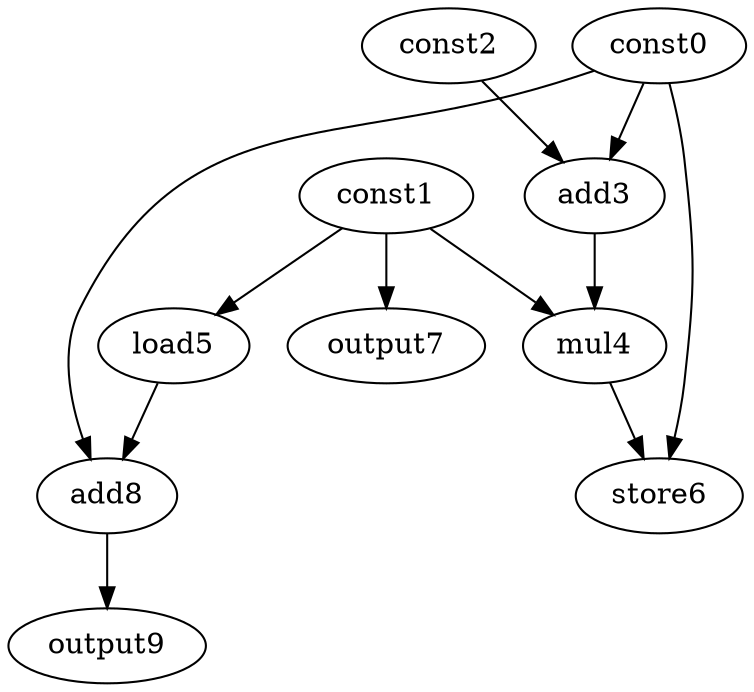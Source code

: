 digraph G { 
const0[opcode=const]; 
const1[opcode=const]; 
const2[opcode=const]; 
add3[opcode=add]; 
mul4[opcode=mul]; 
load5[opcode=load]; 
store6[opcode=store]; 
output7[opcode=output]; 
add8[opcode=add]; 
output9[opcode=output]; 
const0->add3[operand=0];
const2->add3[operand=1];
const1->load5[operand=0];
const1->output7[operand=0];
const1->mul4[operand=0];
add3->mul4[operand=1];
const0->add8[operand=0];
load5->add8[operand=1];
const0->store6[operand=0];
mul4->store6[operand=1];
add8->output9[operand=0];
}
